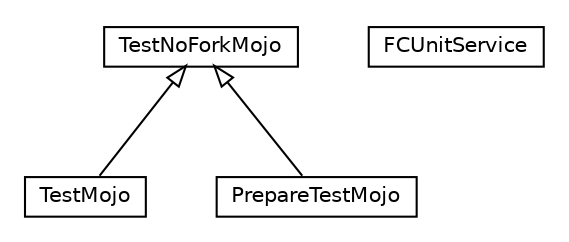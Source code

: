 #!/usr/local/bin/dot
#
# Class diagram 
# Generated by UMLGraph version R5_6-24-gf6e263 (http://www.umlgraph.org/)
#

digraph G {
	edge [fontname="Helvetica",fontsize=10,labelfontname="Helvetica",labelfontsize=10];
	node [fontname="Helvetica",fontsize=10,shape=plaintext];
	nodesep=0.25;
	ranksep=0.5;
	// fr.fastconnect.factory.tibco.bw.fcunit.TestMojo
	c0 [label=<<table title="fr.fastconnect.factory.tibco.bw.fcunit.TestMojo" border="0" cellborder="1" cellspacing="0" cellpadding="2" port="p" href="./TestMojo.html">
		<tr><td><table border="0" cellspacing="0" cellpadding="1">
<tr><td align="center" balign="center"> TestMojo </td></tr>
		</table></td></tr>
		</table>>, URL="./TestMojo.html", fontname="Helvetica", fontcolor="black", fontsize=10.0];
	// fr.fastconnect.factory.tibco.bw.fcunit.PrepareTestMojo
	c1 [label=<<table title="fr.fastconnect.factory.tibco.bw.fcunit.PrepareTestMojo" border="0" cellborder="1" cellspacing="0" cellpadding="2" port="p" href="./PrepareTestMojo.html">
		<tr><td><table border="0" cellspacing="0" cellpadding="1">
<tr><td align="center" balign="center"> PrepareTestMojo </td></tr>
		</table></td></tr>
		</table>>, URL="./PrepareTestMojo.html", fontname="Helvetica", fontcolor="black", fontsize=10.0];
	// fr.fastconnect.factory.tibco.bw.fcunit.FCUnitService
	c2 [label=<<table title="fr.fastconnect.factory.tibco.bw.fcunit.FCUnitService" border="0" cellborder="1" cellspacing="0" cellpadding="2" port="p" href="./FCUnitService.html">
		<tr><td><table border="0" cellspacing="0" cellpadding="1">
<tr><td align="center" balign="center"> FCUnitService </td></tr>
		</table></td></tr>
		</table>>, URL="./FCUnitService.html", fontname="Helvetica", fontcolor="black", fontsize=10.0];
	// fr.fastconnect.factory.tibco.bw.fcunit.TestNoForkMojo
	c3 [label=<<table title="fr.fastconnect.factory.tibco.bw.fcunit.TestNoForkMojo" border="0" cellborder="1" cellspacing="0" cellpadding="2" port="p" href="./TestNoForkMojo.html">
		<tr><td><table border="0" cellspacing="0" cellpadding="1">
<tr><td align="center" balign="center"> TestNoForkMojo </td></tr>
		</table></td></tr>
		</table>>, URL="./TestNoForkMojo.html", fontname="Helvetica", fontcolor="black", fontsize=10.0];
	//fr.fastconnect.factory.tibco.bw.fcunit.TestMojo extends fr.fastconnect.factory.tibco.bw.fcunit.TestNoForkMojo
	c3:p -> c0:p [dir=back,arrowtail=empty];
	//fr.fastconnect.factory.tibco.bw.fcunit.PrepareTestMojo extends fr.fastconnect.factory.tibco.bw.fcunit.TestNoForkMojo
	c3:p -> c1:p [dir=back,arrowtail=empty];
}

